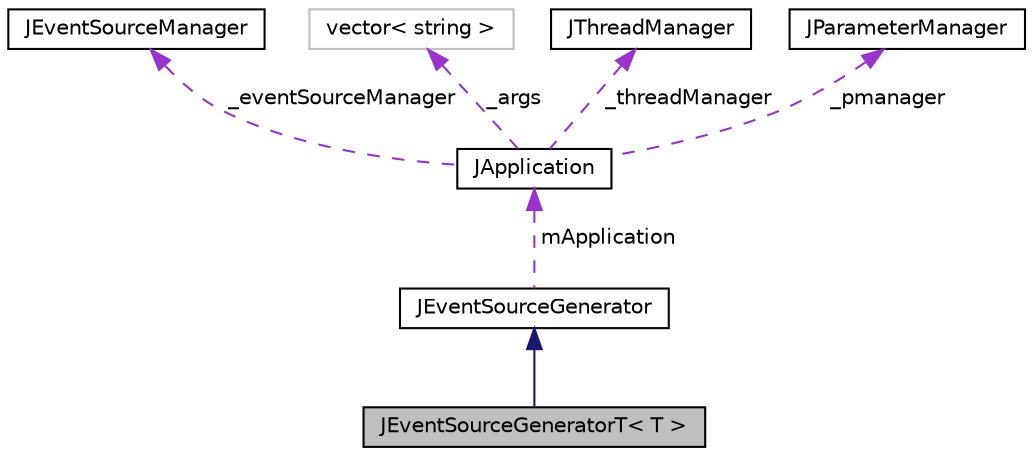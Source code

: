 digraph "JEventSourceGeneratorT&lt; T &gt;"
{
  edge [fontname="Helvetica",fontsize="10",labelfontname="Helvetica",labelfontsize="10"];
  node [fontname="Helvetica",fontsize="10",shape=record];
  Node1 [label="JEventSourceGeneratorT\< T \>",height=0.2,width=0.4,color="black", fillcolor="grey75", style="filled" fontcolor="black"];
  Node2 -> Node1 [dir="back",color="midnightblue",fontsize="10",style="solid",fontname="Helvetica"];
  Node2 [label="JEventSourceGenerator",height=0.2,width=0.4,color="black", fillcolor="white", style="filled",URL="$class_j_event_source_generator.html",tooltip="This is a base class for all event source generators. "];
  Node3 -> Node2 [dir="back",color="darkorchid3",fontsize="10",style="dashed",label=" mApplication" ,fontname="Helvetica"];
  Node3 [label="JApplication",height=0.2,width=0.4,color="black", fillcolor="white", style="filled",URL="$class_j_application.html",tooltip="JANA application class (singleton). "];
  Node4 -> Node3 [dir="back",color="darkorchid3",fontsize="10",style="dashed",label=" _eventSourceManager" ,fontname="Helvetica"];
  Node4 [label="JEventSourceManager",height=0.2,width=0.4,color="black", fillcolor="white", style="filled",URL="$class_j_event_source_manager.html"];
  Node5 -> Node3 [dir="back",color="darkorchid3",fontsize="10",style="dashed",label=" _args" ,fontname="Helvetica"];
  Node5 [label="vector\< string \>",height=0.2,width=0.4,color="grey75", fillcolor="white", style="filled"];
  Node6 -> Node3 [dir="back",color="darkorchid3",fontsize="10",style="dashed",label=" _threadManager" ,fontname="Helvetica"];
  Node6 [label="JThreadManager",height=0.2,width=0.4,color="black", fillcolor="white", style="filled",URL="$class_j_thread_manager.html"];
  Node7 -> Node3 [dir="back",color="darkorchid3",fontsize="10",style="dashed",label=" _pmanager" ,fontname="Helvetica"];
  Node7 [label="JParameterManager",height=0.2,width=0.4,color="black", fillcolor="white", style="filled",URL="$class_j_parameter_manager.html"];
}
